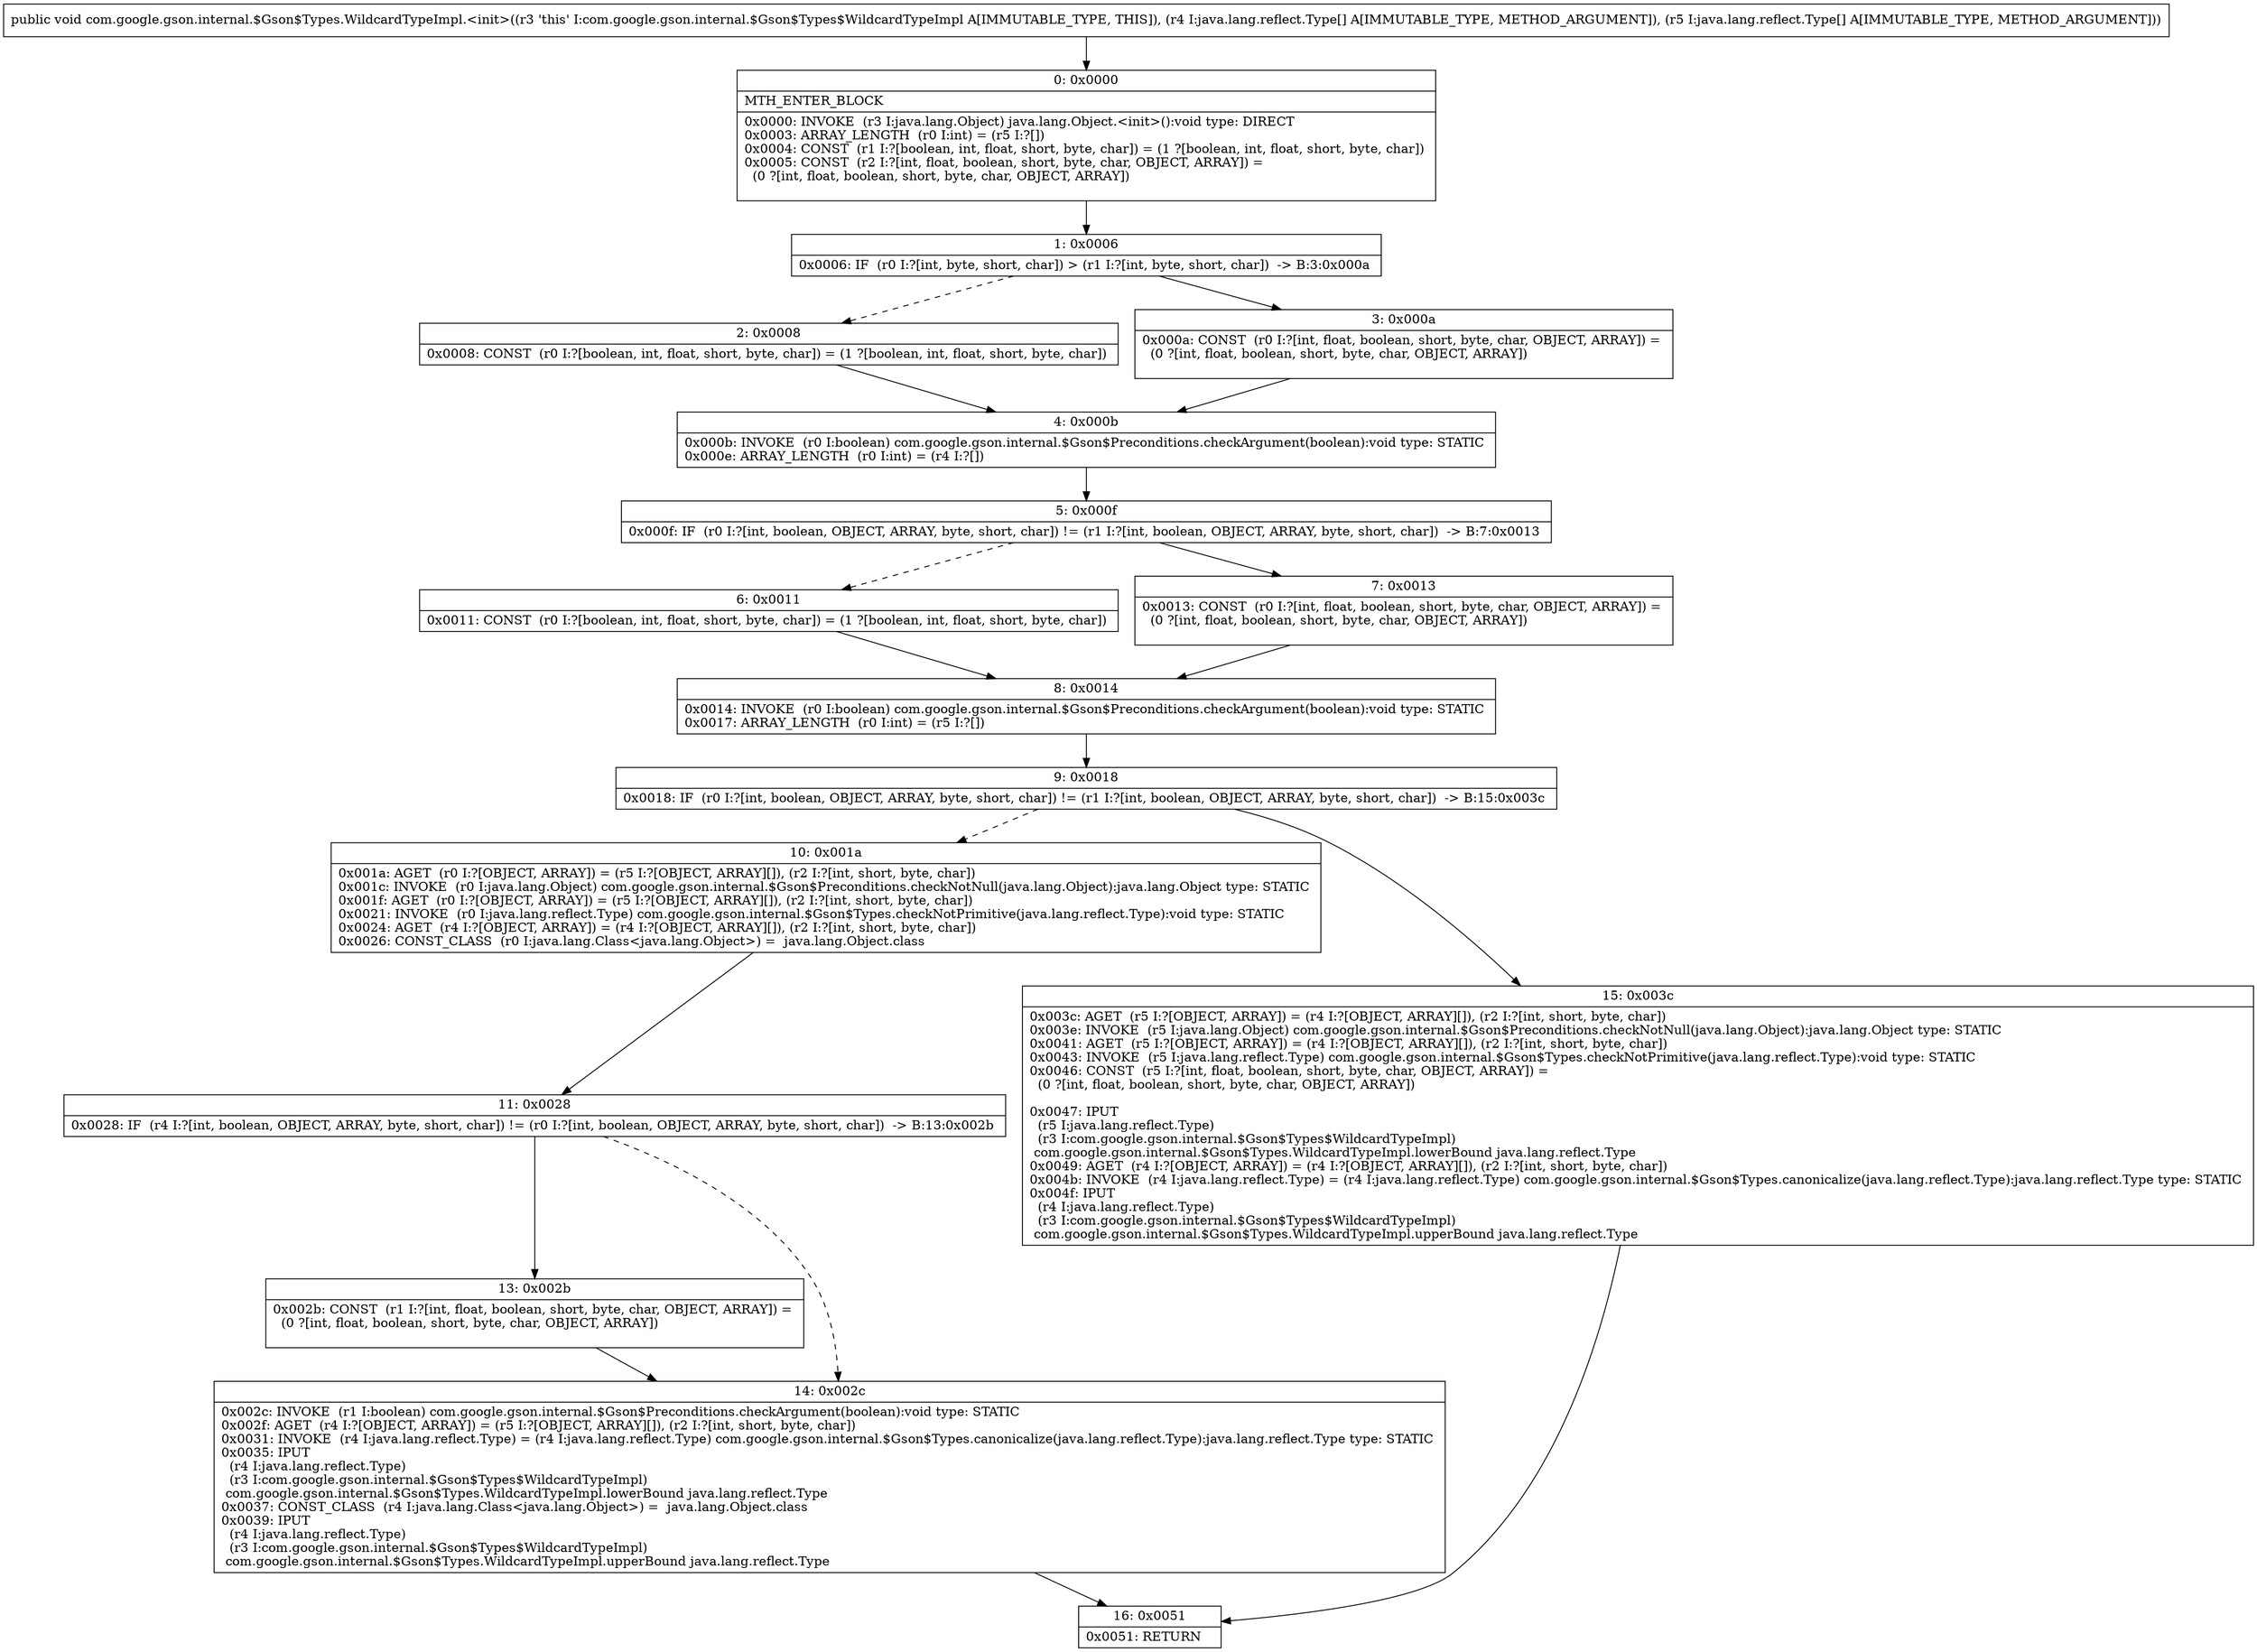 digraph "CFG forcom.google.gson.internal.$Gson$Types.WildcardTypeImpl.\<init\>([Ljava\/lang\/reflect\/Type;[Ljava\/lang\/reflect\/Type;)V" {
Node_0 [shape=record,label="{0\:\ 0x0000|MTH_ENTER_BLOCK\l|0x0000: INVOKE  (r3 I:java.lang.Object) java.lang.Object.\<init\>():void type: DIRECT \l0x0003: ARRAY_LENGTH  (r0 I:int) = (r5 I:?[]) \l0x0004: CONST  (r1 I:?[boolean, int, float, short, byte, char]) = (1 ?[boolean, int, float, short, byte, char]) \l0x0005: CONST  (r2 I:?[int, float, boolean, short, byte, char, OBJECT, ARRAY]) = \l  (0 ?[int, float, boolean, short, byte, char, OBJECT, ARRAY])\l \l}"];
Node_1 [shape=record,label="{1\:\ 0x0006|0x0006: IF  (r0 I:?[int, byte, short, char]) \> (r1 I:?[int, byte, short, char])  \-\> B:3:0x000a \l}"];
Node_2 [shape=record,label="{2\:\ 0x0008|0x0008: CONST  (r0 I:?[boolean, int, float, short, byte, char]) = (1 ?[boolean, int, float, short, byte, char]) \l}"];
Node_3 [shape=record,label="{3\:\ 0x000a|0x000a: CONST  (r0 I:?[int, float, boolean, short, byte, char, OBJECT, ARRAY]) = \l  (0 ?[int, float, boolean, short, byte, char, OBJECT, ARRAY])\l \l}"];
Node_4 [shape=record,label="{4\:\ 0x000b|0x000b: INVOKE  (r0 I:boolean) com.google.gson.internal.$Gson$Preconditions.checkArgument(boolean):void type: STATIC \l0x000e: ARRAY_LENGTH  (r0 I:int) = (r4 I:?[]) \l}"];
Node_5 [shape=record,label="{5\:\ 0x000f|0x000f: IF  (r0 I:?[int, boolean, OBJECT, ARRAY, byte, short, char]) != (r1 I:?[int, boolean, OBJECT, ARRAY, byte, short, char])  \-\> B:7:0x0013 \l}"];
Node_6 [shape=record,label="{6\:\ 0x0011|0x0011: CONST  (r0 I:?[boolean, int, float, short, byte, char]) = (1 ?[boolean, int, float, short, byte, char]) \l}"];
Node_7 [shape=record,label="{7\:\ 0x0013|0x0013: CONST  (r0 I:?[int, float, boolean, short, byte, char, OBJECT, ARRAY]) = \l  (0 ?[int, float, boolean, short, byte, char, OBJECT, ARRAY])\l \l}"];
Node_8 [shape=record,label="{8\:\ 0x0014|0x0014: INVOKE  (r0 I:boolean) com.google.gson.internal.$Gson$Preconditions.checkArgument(boolean):void type: STATIC \l0x0017: ARRAY_LENGTH  (r0 I:int) = (r5 I:?[]) \l}"];
Node_9 [shape=record,label="{9\:\ 0x0018|0x0018: IF  (r0 I:?[int, boolean, OBJECT, ARRAY, byte, short, char]) != (r1 I:?[int, boolean, OBJECT, ARRAY, byte, short, char])  \-\> B:15:0x003c \l}"];
Node_10 [shape=record,label="{10\:\ 0x001a|0x001a: AGET  (r0 I:?[OBJECT, ARRAY]) = (r5 I:?[OBJECT, ARRAY][]), (r2 I:?[int, short, byte, char]) \l0x001c: INVOKE  (r0 I:java.lang.Object) com.google.gson.internal.$Gson$Preconditions.checkNotNull(java.lang.Object):java.lang.Object type: STATIC \l0x001f: AGET  (r0 I:?[OBJECT, ARRAY]) = (r5 I:?[OBJECT, ARRAY][]), (r2 I:?[int, short, byte, char]) \l0x0021: INVOKE  (r0 I:java.lang.reflect.Type) com.google.gson.internal.$Gson$Types.checkNotPrimitive(java.lang.reflect.Type):void type: STATIC \l0x0024: AGET  (r4 I:?[OBJECT, ARRAY]) = (r4 I:?[OBJECT, ARRAY][]), (r2 I:?[int, short, byte, char]) \l0x0026: CONST_CLASS  (r0 I:java.lang.Class\<java.lang.Object\>) =  java.lang.Object.class \l}"];
Node_11 [shape=record,label="{11\:\ 0x0028|0x0028: IF  (r4 I:?[int, boolean, OBJECT, ARRAY, byte, short, char]) != (r0 I:?[int, boolean, OBJECT, ARRAY, byte, short, char])  \-\> B:13:0x002b \l}"];
Node_13 [shape=record,label="{13\:\ 0x002b|0x002b: CONST  (r1 I:?[int, float, boolean, short, byte, char, OBJECT, ARRAY]) = \l  (0 ?[int, float, boolean, short, byte, char, OBJECT, ARRAY])\l \l}"];
Node_14 [shape=record,label="{14\:\ 0x002c|0x002c: INVOKE  (r1 I:boolean) com.google.gson.internal.$Gson$Preconditions.checkArgument(boolean):void type: STATIC \l0x002f: AGET  (r4 I:?[OBJECT, ARRAY]) = (r5 I:?[OBJECT, ARRAY][]), (r2 I:?[int, short, byte, char]) \l0x0031: INVOKE  (r4 I:java.lang.reflect.Type) = (r4 I:java.lang.reflect.Type) com.google.gson.internal.$Gson$Types.canonicalize(java.lang.reflect.Type):java.lang.reflect.Type type: STATIC \l0x0035: IPUT  \l  (r4 I:java.lang.reflect.Type)\l  (r3 I:com.google.gson.internal.$Gson$Types$WildcardTypeImpl)\l com.google.gson.internal.$Gson$Types.WildcardTypeImpl.lowerBound java.lang.reflect.Type \l0x0037: CONST_CLASS  (r4 I:java.lang.Class\<java.lang.Object\>) =  java.lang.Object.class \l0x0039: IPUT  \l  (r4 I:java.lang.reflect.Type)\l  (r3 I:com.google.gson.internal.$Gson$Types$WildcardTypeImpl)\l com.google.gson.internal.$Gson$Types.WildcardTypeImpl.upperBound java.lang.reflect.Type \l}"];
Node_15 [shape=record,label="{15\:\ 0x003c|0x003c: AGET  (r5 I:?[OBJECT, ARRAY]) = (r4 I:?[OBJECT, ARRAY][]), (r2 I:?[int, short, byte, char]) \l0x003e: INVOKE  (r5 I:java.lang.Object) com.google.gson.internal.$Gson$Preconditions.checkNotNull(java.lang.Object):java.lang.Object type: STATIC \l0x0041: AGET  (r5 I:?[OBJECT, ARRAY]) = (r4 I:?[OBJECT, ARRAY][]), (r2 I:?[int, short, byte, char]) \l0x0043: INVOKE  (r5 I:java.lang.reflect.Type) com.google.gson.internal.$Gson$Types.checkNotPrimitive(java.lang.reflect.Type):void type: STATIC \l0x0046: CONST  (r5 I:?[int, float, boolean, short, byte, char, OBJECT, ARRAY]) = \l  (0 ?[int, float, boolean, short, byte, char, OBJECT, ARRAY])\l \l0x0047: IPUT  \l  (r5 I:java.lang.reflect.Type)\l  (r3 I:com.google.gson.internal.$Gson$Types$WildcardTypeImpl)\l com.google.gson.internal.$Gson$Types.WildcardTypeImpl.lowerBound java.lang.reflect.Type \l0x0049: AGET  (r4 I:?[OBJECT, ARRAY]) = (r4 I:?[OBJECT, ARRAY][]), (r2 I:?[int, short, byte, char]) \l0x004b: INVOKE  (r4 I:java.lang.reflect.Type) = (r4 I:java.lang.reflect.Type) com.google.gson.internal.$Gson$Types.canonicalize(java.lang.reflect.Type):java.lang.reflect.Type type: STATIC \l0x004f: IPUT  \l  (r4 I:java.lang.reflect.Type)\l  (r3 I:com.google.gson.internal.$Gson$Types$WildcardTypeImpl)\l com.google.gson.internal.$Gson$Types.WildcardTypeImpl.upperBound java.lang.reflect.Type \l}"];
Node_16 [shape=record,label="{16\:\ 0x0051|0x0051: RETURN   \l}"];
MethodNode[shape=record,label="{public void com.google.gson.internal.$Gson$Types.WildcardTypeImpl.\<init\>((r3 'this' I:com.google.gson.internal.$Gson$Types$WildcardTypeImpl A[IMMUTABLE_TYPE, THIS]), (r4 I:java.lang.reflect.Type[] A[IMMUTABLE_TYPE, METHOD_ARGUMENT]), (r5 I:java.lang.reflect.Type[] A[IMMUTABLE_TYPE, METHOD_ARGUMENT])) }"];
MethodNode -> Node_0;
Node_0 -> Node_1;
Node_1 -> Node_2[style=dashed];
Node_1 -> Node_3;
Node_2 -> Node_4;
Node_3 -> Node_4;
Node_4 -> Node_5;
Node_5 -> Node_6[style=dashed];
Node_5 -> Node_7;
Node_6 -> Node_8;
Node_7 -> Node_8;
Node_8 -> Node_9;
Node_9 -> Node_10[style=dashed];
Node_9 -> Node_15;
Node_10 -> Node_11;
Node_11 -> Node_13;
Node_11 -> Node_14[style=dashed];
Node_13 -> Node_14;
Node_14 -> Node_16;
Node_15 -> Node_16;
}

